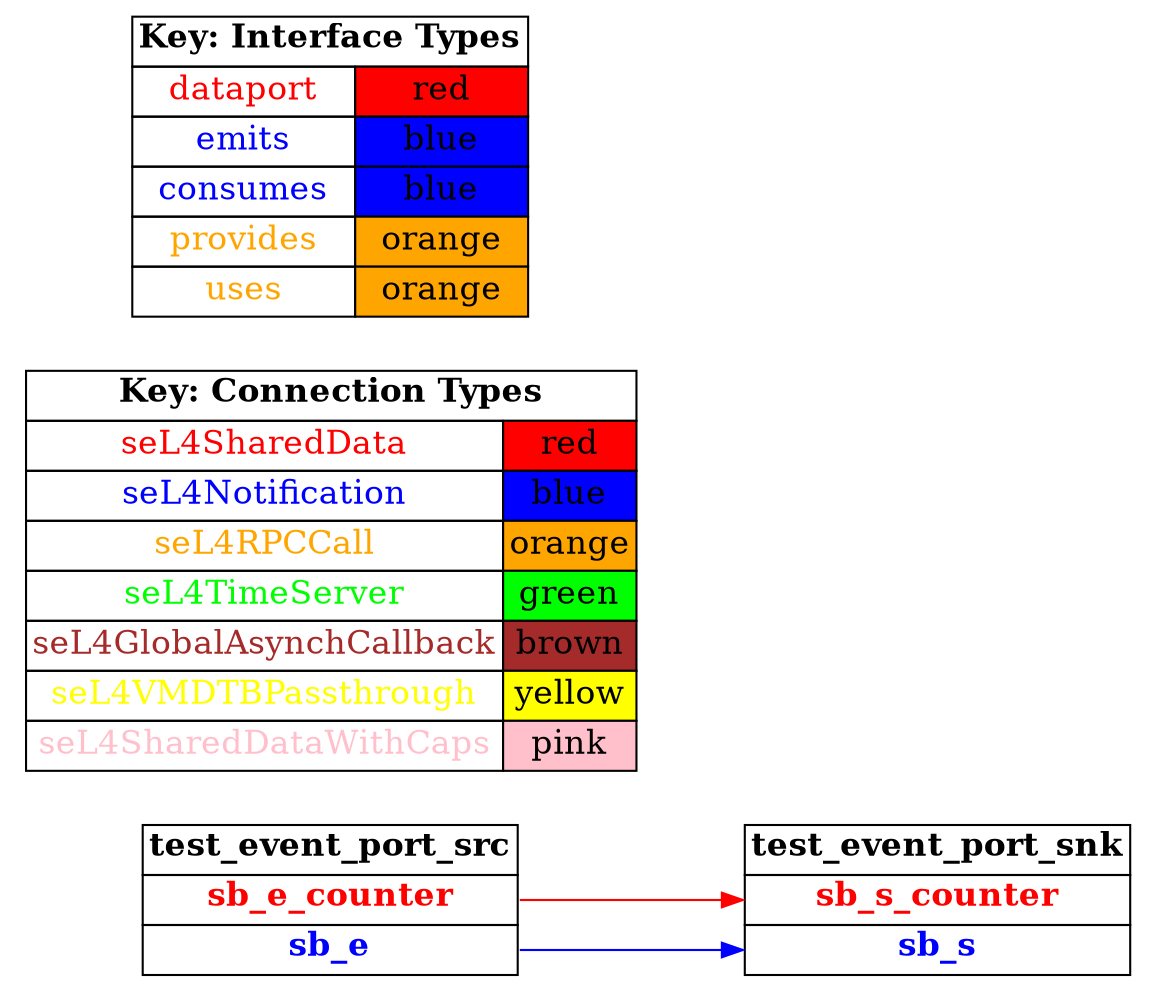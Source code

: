 digraph g {
graph [
  overlap = false,
  rankdir = "LR"
];
node [
  fontsize = "16",
  shape = "ellipse"
];
edge [
];

test_event_port_src [
  label=<
    <TABLE BORDER="0" CELLBORDER="1" CELLSPACING="0">
      <TR><TD><B>test_event_port_src</B></TD></TR>
      <TR><TD PORT="sb_e_counter"><FONT COLOR="red"><B>sb_e_counter</B></FONT></TD></TR>
      <TR><TD PORT="sb_e"><FONT COLOR="blue"><B>sb_e</B></FONT></TD></TR>"
    </TABLE>
  >
  shape=plaintext
];

test_event_port_snk [
  label=<
    <TABLE BORDER="0" CELLBORDER="1" CELLSPACING="0">
      <TR><TD><B>test_event_port_snk</B></TD></TR>
      <TR><TD PORT="sb_s_counter"><FONT COLOR="red"><B>sb_s_counter</B></FONT></TD></TR>
      <TR><TD PORT="sb_s"><FONT COLOR="blue"><B>sb_s</B></FONT></TD></TR>"
    </TABLE>
  >
  shape=plaintext
];

connectiontypekey [
  label=<
   <TABLE BORDER="0" CELLBORDER="1" CELLSPACING="0">
     <TR><TD COLSPAN="2"><B>Key: Connection Types</B></TD></TR>
     <TR><TD><FONT COLOR="red">seL4SharedData</FONT></TD><TD BGCOLOR="red">red</TD></TR>
     <TR><TD><FONT COLOR="blue">seL4Notification</FONT></TD><TD BGCOLOR="blue">blue</TD></TR>
     <TR><TD><FONT COLOR="orange">seL4RPCCall</FONT></TD><TD BGCOLOR="orange">orange</TD></TR>
     <TR><TD><FONT COLOR="green">seL4TimeServer</FONT></TD><TD BGCOLOR="green">green</TD></TR>
     <TR><TD><FONT COLOR="brown">seL4GlobalAsynchCallback</FONT></TD><TD BGCOLOR="brown">brown</TD></TR>
     <TR><TD><FONT COLOR="yellow">seL4VMDTBPassthrough</FONT></TD><TD BGCOLOR="yellow">yellow</TD></TR>
     <TR><TD><FONT COLOR="pink">seL4SharedDataWithCaps</FONT></TD><TD BGCOLOR="pink">pink</TD></TR>
   </TABLE>
  >
  shape=plaintext
];

interfacetypekey [
  label=<
   <TABLE BORDER="0" CELLBORDER="1" CELLSPACING="0">
     <TR><TD COLSPAN="2"><B>Key: Interface Types</B></TD></TR>
     <TR><TD><FONT COLOR="red">dataport</FONT></TD><TD BGCOLOR="red">red</TD></TR>
     <TR><TD><FONT COLOR="blue">emits</FONT></TD><TD BGCOLOR="blue">blue</TD></TR>
     <TR><TD><FONT COLOR="blue">consumes</FONT></TD><TD BGCOLOR="blue">blue</TD></TR>
     <TR><TD><FONT COLOR="orange">provides</FONT></TD><TD BGCOLOR="orange">orange</TD></TR>
     <TR><TD><FONT COLOR="orange">uses</FONT></TD><TD BGCOLOR="orange">orange</TD></TR>
   </TABLE>
  >
  shape=plaintext
];

"test_event_port_src":sb_e -> "test_event_port_snk":sb_s [
  color="blue"
  //label = "seL4Notification"
  id = conn1

];

"test_event_port_src":sb_e_counter -> "test_event_port_snk":sb_s_counter [
  color="red"
  //label = "seL4SharedData"
  id = conn2

];

}